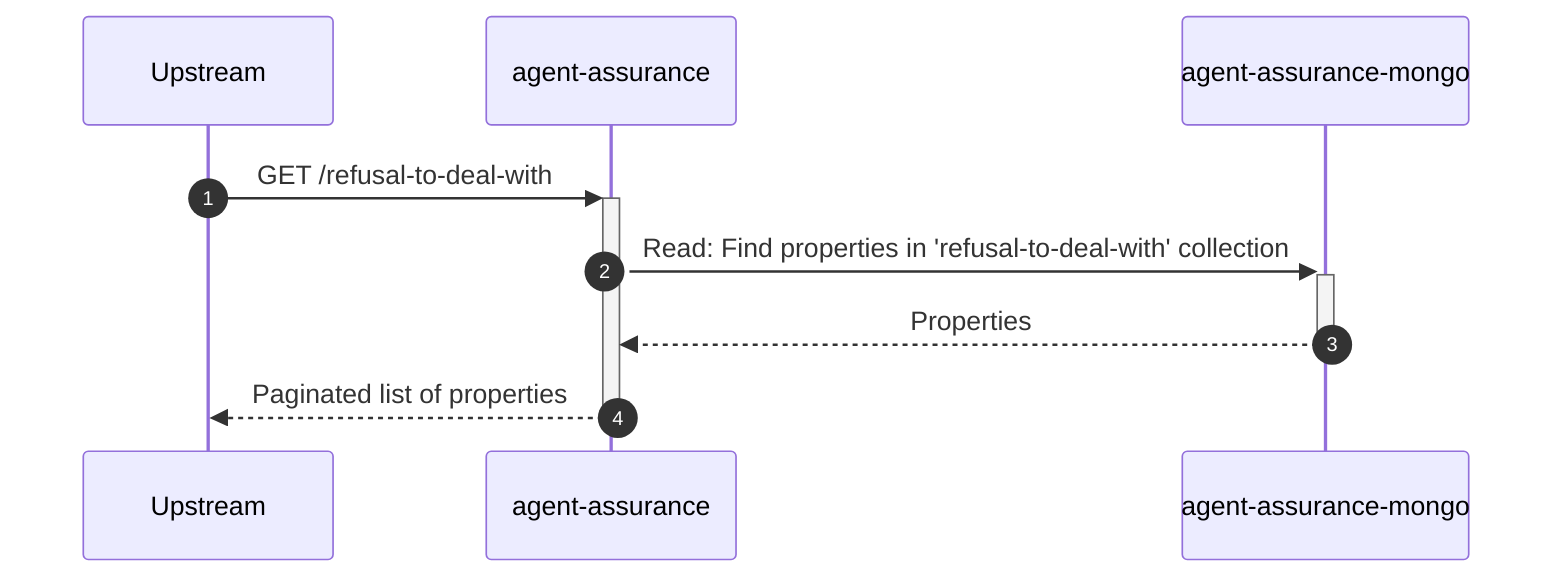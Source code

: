 sequenceDiagram
    autonumber
    participant Upstream
    participant agent-assurance
    participant agent-assurance-mongo

    Upstream->>+agent-assurance: GET /refusal-to-deal-with
    agent-assurance->>+agent-assurance-mongo: Read: Find properties in 'refusal-to-deal-with' collection
    agent-assurance-mongo-->>-agent-assurance: Properties
    agent-assurance-->>-Upstream: Paginated list of properties